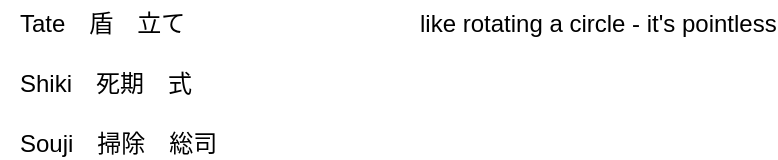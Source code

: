 <mxfile version="24.7.17" pages="2">
  <diagram id="Swif9k0cWAV2Uh7dXMp2" name="名">
    <mxGraphModel dx="1326" dy="761" grid="0" gridSize="10" guides="1" tooltips="1" connect="0" arrows="0" fold="1" page="1" pageScale="1" pageWidth="827" pageHeight="1169" math="0" shadow="0">
      <root>
        <mxCell id="0" />
        <mxCell id="1" parent="0" />
        <mxCell id="IkF2z-nD4wPId13TQ3vs-1" value="Tate　盾　立て" style="html=1;fillColor=none;strokeColor=none;verticalAlign=top;resizable=0;rotatable=0;align=left;labelPosition=right;verticalLabelPosition=middle;strokeWidth=0.2;spacing=0;" parent="1" vertex="1">
          <mxGeometry width="10" height="10" as="geometry" />
        </mxCell>
        <mxCell id="p25_jbsO2KJTSxfjtcFZ-1" value="Shiki　死期　式" style="html=1;fillColor=none;strokeColor=none;verticalAlign=top;resizable=0;rotatable=0;align=left;labelPosition=right;verticalLabelPosition=middle;strokeWidth=0.2;spacing=0;" parent="1" vertex="1">
          <mxGeometry y="30" width="10" height="10" as="geometry" />
        </mxCell>
        <mxCell id="FiPbNC59ff8hVqDC-qQK-1" value="Souji　掃除　総司" style="html=1;fillColor=none;strokeColor=none;verticalAlign=top;resizable=0;rotatable=0;align=left;labelPosition=right;verticalLabelPosition=middle;strokeWidth=0.2;spacing=0;" parent="1" vertex="1">
          <mxGeometry y="60" width="10" height="10" as="geometry" />
        </mxCell>
        <mxCell id="248SCyD5odmt-k-tZOaS-1" value="like rotating a circle - it&#39;s pointless" style="html=1;fillColor=none;strokeColor=none;verticalAlign=top;resizable=0;rotatable=0;align=left;labelPosition=right;verticalLabelPosition=middle;strokeWidth=0.2;spacing=0;connectable=0;allowArrows=0;" vertex="1" parent="1">
          <mxGeometry x="200" width="10" height="10" as="geometry" />
        </mxCell>
      </root>
    </mxGraphModel>
  </diagram>
  <diagram id="kZeDWd1_HxIdfn-QDaoQ" name="フロー">
    <mxGraphModel dx="2129" dy="475" grid="0" gridSize="10" guides="0" tooltips="1" connect="0" arrows="0" fold="1" page="0" pageScale="1" pageWidth="827" pageHeight="1169" math="0" shadow="0">
      <root>
        <mxCell id="0" />
        <object label="あ" id="1">
          <mxCell parent="0" />
        </object>
        <mxCell id="HIPNEEHnvxvXF1cQuqAu-1" value="" style="html=1;movable=1;backgroundOutline=0;resizable=0;rotatable=0;" vertex="1" parent="1">
          <mxGeometry x="-706" y="169" width="10" height="10" as="geometry" />
        </mxCell>
      </root>
    </mxGraphModel>
  </diagram>
</mxfile>

